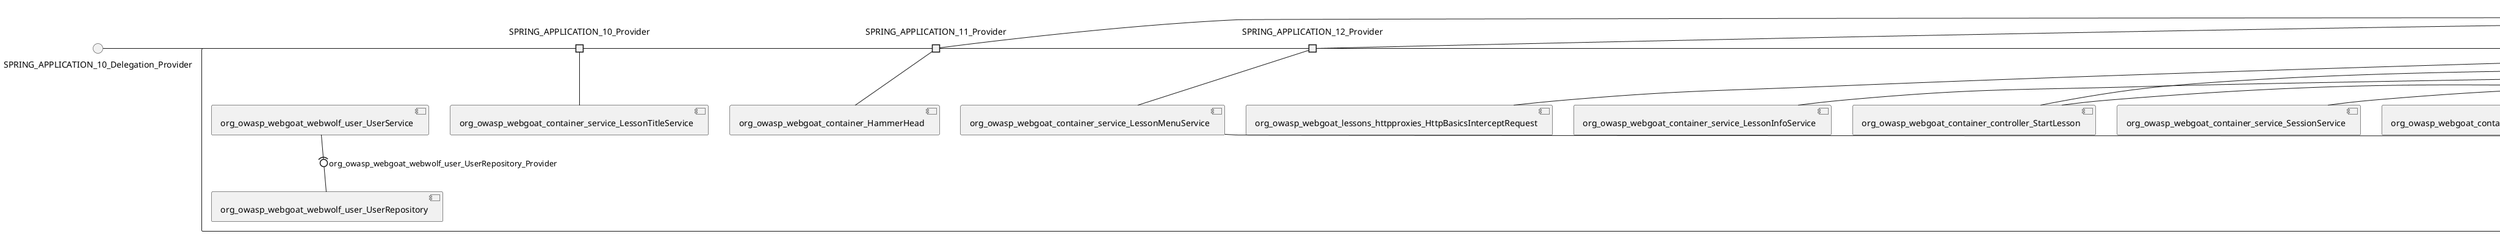 @startuml
skinparam fixCircleLabelOverlapping true
skinparam componentStyle uml2
() SPRING_APPLICATION_10_Delegation_Provider
() SPRING_APPLICATION_11_Delegation_Provider
() SPRING_APPLICATION_12_Delegation_Provider
() SPRING_APPLICATION_13_Delegation_Provider
() SPRING_APPLICATION_14_Delegation_Provider
() SPRING_APPLICATION_15_Delegation_Provider
() SPRING_APPLICATION_16_Delegation_Provider
() SPRING_APPLICATION_2_Delegation_Provider
() SPRING_APPLICATION_3_Delegation_Provider
() SPRING_APPLICATION_4_Delegation_Provider
() SPRING_APPLICATION_5_Delegation_Provider
() SPRING_APPLICATION_6_Delegation_Provider
() SPRING_APPLICATION_7_Delegation_Provider
() SPRING_APPLICATION_8_Delegation_Provider
() SPRING_APPLICATION_9_Delegation_Provider
() SPRING_APPLICATION_BypassRestrictions_FieldRestrictions_POST_Delegation_Provider
() SPRING_APPLICATION_BypassRestrictions_frontendValidation_POST_Delegation_Provider
() SPRING_APPLICATION_ChromeDevTools_dummy_POST_Delegation_Provider
() SPRING_APPLICATION_ChromeDevTools_network_POST_Delegation_Provider
() SPRING_APPLICATION_CrossSiteScriptingStored_stored_xss_POST_Delegation_Provider
() SPRING_APPLICATION_CrossSiteScriptingStored_stored_xss_follow_up_POST_Delegation_Provider
() SPRING_APPLICATION_CrossSiteScripting_attack1_POST_Delegation_Provider
() SPRING_APPLICATION_CrossSiteScripting_attack3_POST_Delegation_Provider
() SPRING_APPLICATION_CrossSiteScripting_attack4_POST_Delegation_Provider
() SPRING_APPLICATION_CrossSiteScripting_attack5a_GET_Delegation_Provider
() SPRING_APPLICATION_CrossSiteScripting_attack6a_POST_Delegation_Provider
() SPRING_APPLICATION_CrossSiteScripting_dom_follow_up_POST_Delegation_Provider
() SPRING_APPLICATION_CrossSiteScripting_phone_home_xss_POST_Delegation_Provider
() SPRING_APPLICATION_CrossSiteScripting_quiz_GET_POST_Delegation_Provider
() SPRING_APPLICATION_Delegation_Provider
() SPRING_APPLICATION_GET_10_Delegation_Provider
() SPRING_APPLICATION_GET_11_Delegation_Provider
() SPRING_APPLICATION_GET_2_Delegation_Provider
() SPRING_APPLICATION_GET_3_Delegation_Provider
() SPRING_APPLICATION_GET_4_Delegation_Provider
() SPRING_APPLICATION_GET_5_Delegation_Provider
() SPRING_APPLICATION_GET_6_Delegation_Provider
() SPRING_APPLICATION_GET_7_Delegation_Provider
() SPRING_APPLICATION_GET_8_Delegation_Provider
() SPRING_APPLICATION_GET_9_Delegation_Provider
() SPRING_APPLICATION_GET_Delegation_Provider
() SPRING_APPLICATION_HtmlTampering_task_POST_Delegation_Provider
() SPRING_APPLICATION_HttpBasics_attack1_POST_Delegation_Provider
() SPRING_APPLICATION_HttpBasics_attack2_POST_Delegation_Provider
() SPRING_APPLICATION_IDOR_diff_attributes_POST_Delegation_Provider
() SPRING_APPLICATION_IDOR_login_POST_Delegation_Provider
() SPRING_APPLICATION_IDOR_profile_alt_path_POST_Delegation_Provider
() SPRING_APPLICATION_InsecureDeserialization_task_POST_Delegation_Provider
() SPRING_APPLICATION_InsecureLogin_Delegation_Provider
() SPRING_APPLICATION_JWT_decode_POST_Delegation_Provider
() SPRING_APPLICATION_JWT_jku_Delegation_Provider
() SPRING_APPLICATION_JWT_kid_Delegation_Provider
() SPRING_APPLICATION_JWT_quiz_GET_POST_Delegation_Provider
() SPRING_APPLICATION_JWT_refresh_Delegation_Provider
() SPRING_APPLICATION_JWT_secret_POST_Delegation_Provider
() SPRING_APPLICATION_JWT_votings_Delegation_Provider
() SPRING_APPLICATION_LogSpoofing_log_bleeding_POST_Delegation_Provider
() SPRING_APPLICATION_LogSpoofing_log_spoofing_POST_Delegation_Provider
() SPRING_APPLICATION_POST_10_Delegation_Provider
() SPRING_APPLICATION_POST_11_Delegation_Provider
() SPRING_APPLICATION_POST_12_Delegation_Provider
() SPRING_APPLICATION_POST_13_Delegation_Provider
() SPRING_APPLICATION_POST_14_Delegation_Provider
() SPRING_APPLICATION_POST_15_Delegation_Provider
() SPRING_APPLICATION_POST_16_Delegation_Provider
() SPRING_APPLICATION_POST_17_Delegation_Provider
() SPRING_APPLICATION_POST_18_Delegation_Provider
() SPRING_APPLICATION_POST_2_Delegation_Provider
() SPRING_APPLICATION_POST_3_Delegation_Provider
() SPRING_APPLICATION_POST_4_Delegation_Provider
() SPRING_APPLICATION_POST_5_Delegation_Provider
() SPRING_APPLICATION_POST_6_Delegation_Provider
() SPRING_APPLICATION_POST_7_Delegation_Provider
() SPRING_APPLICATION_POST_8_Delegation_Provider
() SPRING_APPLICATION_POST_9_Delegation_Provider
() SPRING_APPLICATION_POST_Delegation_Provider
() SPRING_APPLICATION_PUT_Delegation_Provider
() SPRING_APPLICATION_PasswordReset_ForgotPassword_create_password_reset_link_POST_Delegation_Provider
() SPRING_APPLICATION_PasswordReset_SecurityQuestions_POST_Delegation_Provider
() SPRING_APPLICATION_PasswordReset_reset_Delegation_Provider
() SPRING_APPLICATION_PasswordReset_simple_mail_reset_POST_Delegation_Provider
() SPRING_APPLICATION_PathTraversal_profile_picture_GET_Delegation_Provider
() SPRING_APPLICATION_PathTraversal_profile_picture_fix_GET_Delegation_Provider
() SPRING_APPLICATION_PathTraversal_profile_upload_POST_Delegation_Provider
() SPRING_APPLICATION_PathTraversal_profile_upload_fix_POST_Delegation_Provider
() SPRING_APPLICATION_PathTraversal_profile_upload_remove_user_input_POST_Delegation_Provider
() SPRING_APPLICATION_PathTraversal_random_POST_Delegation_Provider
() SPRING_APPLICATION_PathTraversal_random_picture_GET_Delegation_Provider
() SPRING_APPLICATION_PathTraversal_zip_slip_Delegation_Provider
() SPRING_APPLICATION_SSRF_task1_POST_Delegation_Provider
() SPRING_APPLICATION_SSRF_task2_POST_Delegation_Provider
() SPRING_APPLICATION_SecurePasswords_assignment_POST_Delegation_Provider
() SPRING_APPLICATION_SqlInjectionAdvanced_attack6a_POST_Delegation_Provider
() SPRING_APPLICATION_SqlInjectionAdvanced_attack6b_POST_Delegation_Provider
() SPRING_APPLICATION_SqlInjectionAdvanced_challenge_Login_POST_Delegation_Provider
() SPRING_APPLICATION_SqlInjectionAdvanced_challenge_PUT_Delegation_Provider
() SPRING_APPLICATION_SqlInjectionAdvanced_quiz_GET_POST_Delegation_Provider
() SPRING_APPLICATION_SqlInjectionMitigations_attack10a_POST_Delegation_Provider
() SPRING_APPLICATION_SqlInjectionMitigations_attack10b_POST_Delegation_Provider
() SPRING_APPLICATION_SqlInjectionMitigations_attack12a_POST_Delegation_Provider
() SPRING_APPLICATION_SqlInjectionMitigations_servers_GET_Delegation_Provider
() SPRING_APPLICATION_SqlInjection_assignment5a_POST_Delegation_Provider
() SPRING_APPLICATION_SqlInjection_assignment5b_POST_Delegation_Provider
() SPRING_APPLICATION_SqlInjection_attack10_POST_Delegation_Provider
() SPRING_APPLICATION_SqlInjection_attack2_POST_Delegation_Provider
() SPRING_APPLICATION_SqlInjection_attack3_POST_Delegation_Provider
() SPRING_APPLICATION_SqlInjection_attack4_POST_Delegation_Provider
() SPRING_APPLICATION_SqlInjection_attack5_POST_Delegation_Provider
() SPRING_APPLICATION_SqlInjection_attack8_POST_Delegation_Provider
() SPRING_APPLICATION_SqlInjection_attack9_POST_Delegation_Provider
() SPRING_APPLICATION_SqlOnlyInputValidationOnKeywords_attack_POST_Delegation_Provider
() SPRING_APPLICATION_SqlOnlyInputValidation_attack_POST_Delegation_Provider
() SPRING_APPLICATION_VulnerableComponents_attack1_POST_Delegation_Provider
() SPRING_APPLICATION_WebWolf_GET_Delegation_Provider
() SPRING_APPLICATION_WebWolf_landing_Delegation_Provider
() SPRING_APPLICATION_WebWolf_mail_Delegation_Provider
() SPRING_APPLICATION_challenge_1_POST_Delegation_Provider
() SPRING_APPLICATION_challenge_5_POST_Delegation_Provider
() SPRING_APPLICATION_challenge_7_Delegation_Provider
() SPRING_APPLICATION_challenge_8_Delegation_Provider
() SPRING_APPLICATION_challenge_logo_Delegation_Provider
() SPRING_APPLICATION_cia_quiz_GET_POST_Delegation_Provider
() SPRING_APPLICATION_clientSideFiltering_attack1_POST_Delegation_Provider
() SPRING_APPLICATION_clientSideFiltering_challenge_store_coupons_GET_Delegation_Provider
() SPRING_APPLICATION_clientSideFiltering_getItForFree_POST_Delegation_Provider
() SPRING_APPLICATION_clientSideFiltering_salaries_GET_Delegation_Provider
() SPRING_APPLICATION_crypto_encoding_basic_auth_POST_Delegation_Provider
() SPRING_APPLICATION_crypto_encoding_xor_POST_Delegation_Provider
() SPRING_APPLICATION_crypto_hashing_POST_Delegation_Provider
() SPRING_APPLICATION_crypto_secure_defaults_POST_Delegation_Provider
() SPRING_APPLICATION_crypto_signing_verify_POST_Delegation_Provider
() SPRING_APPLICATION_csrf_feedback_message_POST_Delegation_Provider
() SPRING_APPLICATION_csrf_review_POST_Delegation_Provider
() SPRING_APPLICATION_files_GET_Delegation_Provider
() SPRING_APPLICATION_fileupload_POST_Delegation_Provider
() SPRING_APPLICATION_jwt_Delegation_Provider
() SPRING_APPLICATION_landing_Delegation_Provider
() SPRING_APPLICATION_lesson_template_Delegation_Provider
() SPRING_APPLICATION_login_oauth_mvc_GET_Delegation_Provider
() SPRING_APPLICATION_mail_DELETE_GET_POST_Delegation_Provider
() SPRING_APPLICATION_register_mvc_POST_Delegation_Provider
() SPRING_APPLICATION_registration_GET_Delegation_Provider
() SPRING_APPLICATION_requests_GET_Delegation_Provider
() SPRING_APPLICATION_scoreboard_data_GET_Delegation_Provider
() SPRING_APPLICATION_server_directory_GET_Delegation_Provider
() SPRING_APPLICATION_service_debug_labels_mvc_Delegation_Provider
() SPRING_APPLICATION_service_lessonoverview_mvc_Delegation_Provider
() SPRING_APPLICATION_xxe_comments_GET_Delegation_Provider
rectangle System {
[org_owasp_webgoat_container_HammerHead] [[webgoat-webgoat.repository#_atSd0lkcEe-weYcXiHjAFw]]
[org_owasp_webgoat_container_WebWolfRedirect] [[webgoat-webgoat.repository#_atSd0lkcEe-weYcXiHjAFw]]
[org_owasp_webgoat_container_controller_StartLesson] [[webgoat-webgoat.repository#_atSd0lkcEe-weYcXiHjAFw]]
[org_owasp_webgoat_container_controller_Welcome] [[webgoat-webgoat.repository#_atSd0lkcEe-weYcXiHjAFw]]
[org_owasp_webgoat_container_i18n_PluginMessages_Provider] [[webgoat-webgoat.repository#_atSd0lkcEe-weYcXiHjAFw]]
[org_owasp_webgoat_container_report_ReportCardController] [[webgoat-webgoat.repository#_atSd0lkcEe-weYcXiHjAFw]]
[org_owasp_webgoat_container_service_EnvironmentService] [[webgoat-webgoat.repository#_atSd0lkcEe-weYcXiHjAFw]]
[org_owasp_webgoat_container_service_HintService] [[webgoat-webgoat.repository#_atSd0lkcEe-weYcXiHjAFw]]
[org_owasp_webgoat_container_service_LabelDebugService] [[webgoat-webgoat.repository#_atSd0lkcEe-weYcXiHjAFw]]
[org_owasp_webgoat_container_service_LabelService] [[webgoat-webgoat.repository#_atSd0lkcEe-weYcXiHjAFw]]
[org_owasp_webgoat_container_service_LessonInfoService] [[webgoat-webgoat.repository#_atSd0lkcEe-weYcXiHjAFw]]
[org_owasp_webgoat_container_service_LessonMenuService] [[webgoat-webgoat.repository#_atSd0lkcEe-weYcXiHjAFw]]
[org_owasp_webgoat_container_service_LessonProgressService] [[webgoat-webgoat.repository#_atSd0lkcEe-weYcXiHjAFw]]
[org_owasp_webgoat_container_service_LessonTitleService] [[webgoat-webgoat.repository#_atSd0lkcEe-weYcXiHjAFw]]
[org_owasp_webgoat_container_service_RestartLessonService] [[webgoat-webgoat.repository#_atSd0lkcEe-weYcXiHjAFw]]
[org_owasp_webgoat_container_service_SessionService] [[webgoat-webgoat.repository#_atSd0lkcEe-weYcXiHjAFw]]
[org_owasp_webgoat_container_session_UserSessionData_Provider] [[webgoat-webgoat.repository#_atSd0lkcEe-weYcXiHjAFw]]
[org_owasp_webgoat_container_session_WebSession_Provider] [[webgoat-webgoat.repository#_atSd0lkcEe-weYcXiHjAFw]]
[org_owasp_webgoat_container_users_RegistrationController] [[webgoat-webgoat.repository#_atSd0lkcEe-weYcXiHjAFw]]
[org_owasp_webgoat_container_users_Scoreboard] [[webgoat-webgoat.repository#_atSd0lkcEe-weYcXiHjAFw]]
[org_owasp_webgoat_container_users_UserProgressRepository] [[webgoat-webgoat.repository#_atSd0lkcEe-weYcXiHjAFw]]
[org_owasp_webgoat_container_users_UserRepository] [[webgoat-webgoat.repository#_atSd0lkcEe-weYcXiHjAFw]]
[org_owasp_webgoat_container_users_UserService] [[webgoat-webgoat.repository#_atSd0lkcEe-weYcXiHjAFw]]
[org_owasp_webgoat_lessons_authbypass_VerifyAccount] [[webgoat-webgoat.repository#_atSd0lkcEe-weYcXiHjAFw]]
[org_owasp_webgoat_lessons_bypassrestrictions_BypassRestrictionsFieldRestrictions] [[webgoat-webgoat.repository#_atSd0lkcEe-weYcXiHjAFw]]
[org_owasp_webgoat_lessons_bypassrestrictions_BypassRestrictionsFrontendValidation] [[webgoat-webgoat.repository#_atSd0lkcEe-weYcXiHjAFw]]
[org_owasp_webgoat_lessons_challenges_FlagController] [[webgoat-webgoat.repository#_atSd0lkcEe-weYcXiHjAFw]]
[org_owasp_webgoat_lessons_challenges_challenge1_Assignment1] [[webgoat-webgoat.repository#_atSd0lkcEe-weYcXiHjAFw]]
[org_owasp_webgoat_lessons_challenges_challenge1_ImageServlet] [[webgoat-webgoat.repository#_atSd0lkcEe-weYcXiHjAFw]]
[org_owasp_webgoat_lessons_challenges_challenge5_Assignment5] [[webgoat-webgoat.repository#_atSd0lkcEe-weYcXiHjAFw]]
[org_owasp_webgoat_lessons_challenges_challenge7_Assignment7] [[webgoat-webgoat.repository#_atSd0lkcEe-weYcXiHjAFw]]
[org_owasp_webgoat_lessons_challenges_challenge8_Assignment8] [[webgoat-webgoat.repository#_atSd0lkcEe-weYcXiHjAFw]]
[org_owasp_webgoat_lessons_chromedevtools_NetworkDummy] [[webgoat-webgoat.repository#_atSd0lkcEe-weYcXiHjAFw]]
[org_owasp_webgoat_lessons_chromedevtools_NetworkLesson] [[webgoat-webgoat.repository#_atSd0lkcEe-weYcXiHjAFw]]
[org_owasp_webgoat_lessons_cia_CIAQuiz] [[webgoat-webgoat.repository#_atSd0lkcEe-weYcXiHjAFw]]
[org_owasp_webgoat_lessons_clientsidefiltering_ClientSideFilteringAssignment] [[webgoat-webgoat.repository#_atSd0lkcEe-weYcXiHjAFw]]
[org_owasp_webgoat_lessons_clientsidefiltering_ClientSideFilteringFreeAssignment] [[webgoat-webgoat.repository#_atSd0lkcEe-weYcXiHjAFw]]
[org_owasp_webgoat_lessons_clientsidefiltering_Salaries] [[webgoat-webgoat.repository#_atSd0lkcEe-weYcXiHjAFw]]
[org_owasp_webgoat_lessons_clientsidefiltering_ShopEndpoint] [[webgoat-webgoat.repository#_atSd0lkcEe-weYcXiHjAFw]]
[org_owasp_webgoat_lessons_cryptography_EncodingAssignment] [[webgoat-webgoat.repository#_atSd0lkcEe-weYcXiHjAFw]]
[org_owasp_webgoat_lessons_cryptography_HashingAssignment] [[webgoat-webgoat.repository#_atSd0lkcEe-weYcXiHjAFw]]
[org_owasp_webgoat_lessons_cryptography_SecureDefaultsAssignment] [[webgoat-webgoat.repository#_atSd0lkcEe-weYcXiHjAFw]]
[org_owasp_webgoat_lessons_cryptography_SigningAssignment] [[webgoat-webgoat.repository#_atSd0lkcEe-weYcXiHjAFw]]
[org_owasp_webgoat_lessons_cryptography_XOREncodingAssignment] [[webgoat-webgoat.repository#_atSd0lkcEe-weYcXiHjAFw]]
[org_owasp_webgoat_lessons_csrf_CSRFConfirmFlag1] [[webgoat-webgoat.repository#_atSd0lkcEe-weYcXiHjAFw]]
[org_owasp_webgoat_lessons_csrf_CSRFFeedback] [[webgoat-webgoat.repository#_atSd0lkcEe-weYcXiHjAFw]]
[org_owasp_webgoat_lessons_csrf_CSRFGetFlag] [[webgoat-webgoat.repository#_atSd0lkcEe-weYcXiHjAFw]]
[org_owasp_webgoat_lessons_csrf_CSRFLogin] [[webgoat-webgoat.repository#_atSd0lkcEe-weYcXiHjAFw]]
[org_owasp_webgoat_lessons_csrf_ForgedReviews] [[webgoat-webgoat.repository#_atSd0lkcEe-weYcXiHjAFw]]
[org_owasp_webgoat_lessons_csrf_ObjectMapper_Provider] [[webgoat-webgoat.repository#_atSd0lkcEe-weYcXiHjAFw]]
[org_owasp_webgoat_lessons_deserialization_InsecureDeserializationTask] [[webgoat-webgoat.repository#_atSd0lkcEe-weYcXiHjAFw]]
[org_owasp_webgoat_lessons_hijacksession_HijackSessionAssignment] [[webgoat-webgoat.repository#_atSd0lkcEe-weYcXiHjAFw]]
[org_owasp_webgoat_lessons_hijacksession_cas_HijackSessionAuthenticationProvider] [[webgoat-webgoat.repository#_atSd0lkcEe-weYcXiHjAFw]]
[org_owasp_webgoat_lessons_htmltampering_HtmlTamperingTask] [[webgoat-webgoat.repository#_atSd0lkcEe-weYcXiHjAFw]]
[org_owasp_webgoat_lessons_httpbasics_HttpBasicsLesson] [[webgoat-webgoat.repository#_atSd0lkcEe-weYcXiHjAFw]]
[org_owasp_webgoat_lessons_httpbasics_HttpBasicsQuiz] [[webgoat-webgoat.repository#_atSd0lkcEe-weYcXiHjAFw]]
[org_owasp_webgoat_lessons_httpproxies_HttpBasicsInterceptRequest] [[webgoat-webgoat.repository#_atSd0lkcEe-weYcXiHjAFw]]
[org_owasp_webgoat_lessons_idor_IDORDiffAttributes] [[webgoat-webgoat.repository#_atSd0lkcEe-weYcXiHjAFw]]
[org_owasp_webgoat_lessons_idor_IDOREditOtherProfile] [[webgoat-webgoat.repository#_atSd0lkcEe-weYcXiHjAFw]]
[org_owasp_webgoat_lessons_idor_IDORLogin] [[webgoat-webgoat.repository#_atSd0lkcEe-weYcXiHjAFw]]
[org_owasp_webgoat_lessons_idor_IDORViewOtherProfile] [[webgoat-webgoat.repository#_atSd0lkcEe-weYcXiHjAFw]]
[org_owasp_webgoat_lessons_idor_IDORViewOwnProfile] [[webgoat-webgoat.repository#_atSd0lkcEe-weYcXiHjAFw]]
[org_owasp_webgoat_lessons_idor_IDORViewOwnProfileAltUrl] [[webgoat-webgoat.repository#_atSd0lkcEe-weYcXiHjAFw]]
[org_owasp_webgoat_lessons_insecurelogin_InsecureLoginTask] [[webgoat-webgoat.repository#_atSd0lkcEe-weYcXiHjAFw]]
[org_owasp_webgoat_lessons_jwt_JWTDecodeEndpoint] [[webgoat-webgoat.repository#_atSd0lkcEe-weYcXiHjAFw]]
[org_owasp_webgoat_lessons_jwt_JWTQuiz] [[webgoat-webgoat.repository#_atSd0lkcEe-weYcXiHjAFw]]
[org_owasp_webgoat_lessons_jwt_JWTRefreshEndpoint] [[webgoat-webgoat.repository#_atSd0lkcEe-weYcXiHjAFw]]
[org_owasp_webgoat_lessons_jwt_JWTSecretKeyEndpoint] [[webgoat-webgoat.repository#_atSd0lkcEe-weYcXiHjAFw]]
[org_owasp_webgoat_lessons_jwt_JWTVotesEndpoint] [[webgoat-webgoat.repository#_atSd0lkcEe-weYcXiHjAFw]]
[org_owasp_webgoat_lessons_jwt_claimmisuse_JWTHeaderJKUEndpoint] [[webgoat-webgoat.repository#_atSd0lkcEe-weYcXiHjAFw]]
[org_owasp_webgoat_lessons_jwt_claimmisuse_JWTHeaderKIDEndpoint] [[webgoat-webgoat.repository#_atSd0lkcEe-weYcXiHjAFw]]
[org_owasp_webgoat_lessons_lessontemplate_SampleAttack] [[webgoat-webgoat.repository#_atSd0lkcEe-weYcXiHjAFw]]
[org_owasp_webgoat_lessons_logging_LogBleedingTask] [[webgoat-webgoat.repository#_atSd0lkcEe-weYcXiHjAFw]]
[org_owasp_webgoat_lessons_logging_LogSpoofingTask] [[webgoat-webgoat.repository#_atSd0lkcEe-weYcXiHjAFw]]
[org_owasp_webgoat_lessons_missingac_MissingFunctionACHiddenMenus] [[webgoat-webgoat.repository#_atSd0lkcEe-weYcXiHjAFw]]
[org_owasp_webgoat_lessons_missingac_MissingFunctionACUsers] [[webgoat-webgoat.repository#_atSd0lkcEe-weYcXiHjAFw]]
[org_owasp_webgoat_lessons_missingac_MissingFunctionACYourHash] [[webgoat-webgoat.repository#_atSd0lkcEe-weYcXiHjAFw]]
[org_owasp_webgoat_lessons_missingac_MissingFunctionACYourHashAdmin] [[webgoat-webgoat.repository#_atSd0lkcEe-weYcXiHjAFw]]
[org_owasp_webgoat_lessons_passwordreset_QuestionsAssignment] [[webgoat-webgoat.repository#_atSd0lkcEe-weYcXiHjAFw]]
[org_owasp_webgoat_lessons_passwordreset_ResetLinkAssignment] [[webgoat-webgoat.repository#_atSd0lkcEe-weYcXiHjAFw]]
[org_owasp_webgoat_lessons_passwordreset_ResetLinkAssignmentForgotPassword] [[webgoat-webgoat.repository#_atSd0lkcEe-weYcXiHjAFw]]
[org_owasp_webgoat_lessons_passwordreset_SecurityQuestionAssignment] [[webgoat-webgoat.repository#_atSd0lkcEe-weYcXiHjAFw]]
[org_owasp_webgoat_lessons_passwordreset_SimpleMailAssignment] [[webgoat-webgoat.repository#_atSd0lkcEe-weYcXiHjAFw]]
[org_owasp_webgoat_lessons_passwordreset_TriedQuestions] [[webgoat-webgoat.repository#_atSd0lkcEe-weYcXiHjAFw]]
[org_owasp_webgoat_lessons_pathtraversal_ProfileUpload] [[webgoat-webgoat.repository#_atSd0lkcEe-weYcXiHjAFw]]
[org_owasp_webgoat_lessons_pathtraversal_ProfileUploadFix] [[webgoat-webgoat.repository#_atSd0lkcEe-weYcXiHjAFw]]
[org_owasp_webgoat_lessons_pathtraversal_ProfileUploadRemoveUserInput] [[webgoat-webgoat.repository#_atSd0lkcEe-weYcXiHjAFw]]
[org_owasp_webgoat_lessons_pathtraversal_ProfileUploadRetrieval] [[webgoat-webgoat.repository#_atSd0lkcEe-weYcXiHjAFw]]
[org_owasp_webgoat_lessons_pathtraversal_ProfileZipSlip] [[webgoat-webgoat.repository#_atSd0lkcEe-weYcXiHjAFw]]
[org_owasp_webgoat_lessons_securepasswords_SecurePasswordsAssignment] [[webgoat-webgoat.repository#_atSd0lkcEe-weYcXiHjAFw]]
[org_owasp_webgoat_lessons_spoofcookie_SpoofCookieAssignment] [[webgoat-webgoat.repository#_atSd0lkcEe-weYcXiHjAFw]]
[org_owasp_webgoat_lessons_sqlinjection_advanced_SqlInjectionChallenge] [[webgoat-webgoat.repository#_atSd0lkcEe-weYcXiHjAFw]]
[org_owasp_webgoat_lessons_sqlinjection_advanced_SqlInjectionChallengeLogin] [[webgoat-webgoat.repository#_atSd0lkcEe-weYcXiHjAFw]]
[org_owasp_webgoat_lessons_sqlinjection_advanced_SqlInjectionLesson6a] [[webgoat-webgoat.repository#_atSd0lkcEe-weYcXiHjAFw]]
[org_owasp_webgoat_lessons_sqlinjection_advanced_SqlInjectionLesson6b] [[webgoat-webgoat.repository#_atSd0lkcEe-weYcXiHjAFw]]
[org_owasp_webgoat_lessons_sqlinjection_advanced_SqlInjectionQuiz] [[webgoat-webgoat.repository#_atSd0lkcEe-weYcXiHjAFw]]
[org_owasp_webgoat_lessons_sqlinjection_introduction_SqlInjectionLesson10] [[webgoat-webgoat.repository#_atSd0lkcEe-weYcXiHjAFw]]
[org_owasp_webgoat_lessons_sqlinjection_introduction_SqlInjectionLesson2] [[webgoat-webgoat.repository#_atSd0lkcEe-weYcXiHjAFw]]
[org_owasp_webgoat_lessons_sqlinjection_introduction_SqlInjectionLesson3] [[webgoat-webgoat.repository#_atSd0lkcEe-weYcXiHjAFw]]
[org_owasp_webgoat_lessons_sqlinjection_introduction_SqlInjectionLesson4] [[webgoat-webgoat.repository#_atSd0lkcEe-weYcXiHjAFw]]
[org_owasp_webgoat_lessons_sqlinjection_introduction_SqlInjectionLesson5] [[webgoat-webgoat.repository#_atSd0lkcEe-weYcXiHjAFw]]
[org_owasp_webgoat_lessons_sqlinjection_introduction_SqlInjectionLesson5a] [[webgoat-webgoat.repository#_atSd0lkcEe-weYcXiHjAFw]]
[org_owasp_webgoat_lessons_sqlinjection_introduction_SqlInjectionLesson5b] [[webgoat-webgoat.repository#_atSd0lkcEe-weYcXiHjAFw]]
[org_owasp_webgoat_lessons_sqlinjection_introduction_SqlInjectionLesson8] [[webgoat-webgoat.repository#_atSd0lkcEe-weYcXiHjAFw]]
[org_owasp_webgoat_lessons_sqlinjection_introduction_SqlInjectionLesson9] [[webgoat-webgoat.repository#_atSd0lkcEe-weYcXiHjAFw]]
[org_owasp_webgoat_lessons_sqlinjection_mitigation_Servers] [[webgoat-webgoat.repository#_atSd0lkcEe-weYcXiHjAFw]]
[org_owasp_webgoat_lessons_sqlinjection_mitigation_SqlInjectionLesson10a] [[webgoat-webgoat.repository#_atSd0lkcEe-weYcXiHjAFw]]
[org_owasp_webgoat_lessons_sqlinjection_mitigation_SqlInjectionLesson10b] [[webgoat-webgoat.repository#_atSd0lkcEe-weYcXiHjAFw]]
[org_owasp_webgoat_lessons_sqlinjection_mitigation_SqlInjectionLesson13] [[webgoat-webgoat.repository#_atSd0lkcEe-weYcXiHjAFw]]
[org_owasp_webgoat_lessons_sqlinjection_mitigation_SqlOnlyInputValidation] [[webgoat-webgoat.repository#_atSd0lkcEe-weYcXiHjAFw]]
[org_owasp_webgoat_lessons_sqlinjection_mitigation_SqlOnlyInputValidationOnKeywords] [[webgoat-webgoat.repository#_atSd0lkcEe-weYcXiHjAFw]]
[org_owasp_webgoat_lessons_ssrf_SSRFTask1] [[webgoat-webgoat.repository#_atSd0lkcEe-weYcXiHjAFw]]
[org_owasp_webgoat_lessons_ssrf_SSRFTask2] [[webgoat-webgoat.repository#_atSd0lkcEe-weYcXiHjAFw]]
[org_owasp_webgoat_lessons_vulnerablecomponents_VulnerableComponentsLesson] [[webgoat-webgoat.repository#_atSd0lkcEe-weYcXiHjAFw]]
[org_owasp_webgoat_lessons_webwolfintroduction_LandingAssignment] [[webgoat-webgoat.repository#_atSd0lkcEe-weYcXiHjAFw]]
[org_owasp_webgoat_lessons_webwolfintroduction_MailAssignment] [[webgoat-webgoat.repository#_atSd0lkcEe-weYcXiHjAFw]]
[org_owasp_webgoat_lessons_xss_CrossSiteScriptingLesson1] [[webgoat-webgoat.repository#_atSd0lkcEe-weYcXiHjAFw]]
[org_owasp_webgoat_lessons_xss_CrossSiteScriptingLesson3] [[webgoat-webgoat.repository#_atSd0lkcEe-weYcXiHjAFw]]
[org_owasp_webgoat_lessons_xss_CrossSiteScriptingLesson4] [[webgoat-webgoat.repository#_atSd0lkcEe-weYcXiHjAFw]]
[org_owasp_webgoat_lessons_xss_CrossSiteScriptingLesson5a] [[webgoat-webgoat.repository#_atSd0lkcEe-weYcXiHjAFw]]
[org_owasp_webgoat_lessons_xss_CrossSiteScriptingLesson6a] [[webgoat-webgoat.repository#_atSd0lkcEe-weYcXiHjAFw]]
[org_owasp_webgoat_lessons_xss_CrossSiteScriptingQuiz] [[webgoat-webgoat.repository#_atSd0lkcEe-weYcXiHjAFw]]
[org_owasp_webgoat_lessons_xss_DOMCrossSiteScripting] [[webgoat-webgoat.repository#_atSd0lkcEe-weYcXiHjAFw]]
[org_owasp_webgoat_lessons_xss_DOMCrossSiteScriptingVerifier] [[webgoat-webgoat.repository#_atSd0lkcEe-weYcXiHjAFw]]
[org_owasp_webgoat_lessons_xss_stored_StoredCrossSiteScriptingVerifier] [[webgoat-webgoat.repository#_atSd0lkcEe-weYcXiHjAFw]]
[org_owasp_webgoat_lessons_xss_stored_StoredXssComments] [[webgoat-webgoat.repository#_atSd0lkcEe-weYcXiHjAFw]]
[org_owasp_webgoat_lessons_xxe_BlindSendFileAssignment] [[webgoat-webgoat.repository#_atSd0lkcEe-weYcXiHjAFw]]
[org_owasp_webgoat_lessons_xxe_CommentsCache] [[webgoat-webgoat.repository#_atSd0lkcEe-weYcXiHjAFw]]
[org_owasp_webgoat_lessons_xxe_CommentsEndpoint] [[webgoat-webgoat.repository#_atSd0lkcEe-weYcXiHjAFw]]
[org_owasp_webgoat_lessons_xxe_ContentTypeAssignment] [[webgoat-webgoat.repository#_atSd0lkcEe-weYcXiHjAFw]]
[org_owasp_webgoat_lessons_xxe_SimpleXXE] [[webgoat-webgoat.repository#_atSd0lkcEe-weYcXiHjAFw]]
[org_owasp_webgoat_webwolf_FileServer] [[webgoat-webgoat.repository#_atSd0lkcEe-weYcXiHjAFw]]
[org_owasp_webgoat_webwolf_jwt_JWTController] [[webgoat-webgoat.repository#_atSd0lkcEe-weYcXiHjAFw]]
[org_owasp_webgoat_webwolf_mailbox_MailboxController] [[webgoat-webgoat.repository#_atSd0lkcEe-weYcXiHjAFw]]
[org_owasp_webgoat_webwolf_mailbox_MailboxRepository] [[webgoat-webgoat.repository#_atSd0lkcEe-weYcXiHjAFw]]
[org_owasp_webgoat_webwolf_requests_LandingPage] [[webgoat-webgoat.repository#_atSd0lkcEe-weYcXiHjAFw]]
[org_owasp_webgoat_webwolf_requests_Requests] [[webgoat-webgoat.repository#_atSd0lkcEe-weYcXiHjAFw]]
[org_owasp_webgoat_webwolf_user_UserRepository] [[webgoat-webgoat.repository#_atSd0lkcEe-weYcXiHjAFw]]
[org_owasp_webgoat_webwolf_user_UserService] [[webgoat-webgoat.repository#_atSd0lkcEe-weYcXiHjAFw]]
port SPRING_APPLICATION_10_Provider
SPRING_APPLICATION_10_Delegation_Provider - SPRING_APPLICATION_10_Provider
SPRING_APPLICATION_10_Provider - [org_owasp_webgoat_container_service_LessonTitleService]
port SPRING_APPLICATION_11_Provider
SPRING_APPLICATION_11_Delegation_Provider - SPRING_APPLICATION_11_Provider
SPRING_APPLICATION_11_Provider - [org_owasp_webgoat_container_HammerHead]
port SPRING_APPLICATION_12_Provider
SPRING_APPLICATION_12_Delegation_Provider - SPRING_APPLICATION_12_Provider
SPRING_APPLICATION_12_Provider - [org_owasp_webgoat_container_service_LessonMenuService]
port SPRING_APPLICATION_13_Provider
SPRING_APPLICATION_13_Delegation_Provider - SPRING_APPLICATION_13_Provider
SPRING_APPLICATION_13_Provider - [org_owasp_webgoat_lessons_httpproxies_HttpBasicsInterceptRequest]
port SPRING_APPLICATION_14_Provider
SPRING_APPLICATION_14_Delegation_Provider - SPRING_APPLICATION_14_Provider
SPRING_APPLICATION_14_Provider - [org_owasp_webgoat_lessons_jwt_JWTSecretKeyEndpoint]
port SPRING_APPLICATION_15_Provider
SPRING_APPLICATION_15_Delegation_Provider - SPRING_APPLICATION_15_Provider
SPRING_APPLICATION_15_Provider - [org_owasp_webgoat_container_service_LabelDebugService]
port SPRING_APPLICATION_16_Provider
SPRING_APPLICATION_16_Delegation_Provider - SPRING_APPLICATION_16_Provider
SPRING_APPLICATION_16_Provider - [org_owasp_webgoat_container_controller_StartLesson]
port SPRING_APPLICATION_2_Provider
SPRING_APPLICATION_2_Delegation_Provider - SPRING_APPLICATION_2_Provider
SPRING_APPLICATION_2_Provider - [org_owasp_webgoat_container_service_LessonInfoService]
port SPRING_APPLICATION_3_Provider
SPRING_APPLICATION_3_Delegation_Provider - SPRING_APPLICATION_3_Provider
SPRING_APPLICATION_3_Provider - [org_owasp_webgoat_container_controller_StartLesson]
port SPRING_APPLICATION_4_Provider
SPRING_APPLICATION_4_Delegation_Provider - SPRING_APPLICATION_4_Provider
SPRING_APPLICATION_4_Provider - [org_owasp_webgoat_webwolf_FileServer]
port SPRING_APPLICATION_5_Provider
SPRING_APPLICATION_5_Delegation_Provider - SPRING_APPLICATION_5_Provider
SPRING_APPLICATION_5_Provider - [org_owasp_webgoat_lessons_cryptography_SigningAssignment]
port SPRING_APPLICATION_6_Provider
SPRING_APPLICATION_6_Delegation_Provider - SPRING_APPLICATION_6_Provider
SPRING_APPLICATION_6_Provider - [org_owasp_webgoat_container_service_SessionService]
port SPRING_APPLICATION_7_Provider
SPRING_APPLICATION_7_Delegation_Provider - SPRING_APPLICATION_7_Provider
SPRING_APPLICATION_7_Provider - [org_owasp_webgoat_lessons_cryptography_HashingAssignment]
port SPRING_APPLICATION_8_Provider
SPRING_APPLICATION_8_Delegation_Provider - SPRING_APPLICATION_8_Provider
SPRING_APPLICATION_8_Provider - [org_owasp_webgoat_lessons_xxe_SimpleXXE]
port SPRING_APPLICATION_9_Provider
SPRING_APPLICATION_9_Delegation_Provider - SPRING_APPLICATION_9_Provider
SPRING_APPLICATION_9_Provider - [org_owasp_webgoat_container_service_RestartLessonService]
port SPRING_APPLICATION_BypassRestrictions_FieldRestrictions_POST_Provider
SPRING_APPLICATION_BypassRestrictions_FieldRestrictions_POST_Delegation_Provider - SPRING_APPLICATION_BypassRestrictions_FieldRestrictions_POST_Provider
SPRING_APPLICATION_BypassRestrictions_FieldRestrictions_POST_Provider - [org_owasp_webgoat_lessons_bypassrestrictions_BypassRestrictionsFieldRestrictions]
port SPRING_APPLICATION_BypassRestrictions_frontendValidation_POST_Provider
SPRING_APPLICATION_BypassRestrictions_frontendValidation_POST_Delegation_Provider - SPRING_APPLICATION_BypassRestrictions_frontendValidation_POST_Provider
SPRING_APPLICATION_BypassRestrictions_frontendValidation_POST_Provider - [org_owasp_webgoat_lessons_bypassrestrictions_BypassRestrictionsFrontendValidation]
port SPRING_APPLICATION_ChromeDevTools_dummy_POST_Provider
SPRING_APPLICATION_ChromeDevTools_dummy_POST_Delegation_Provider - SPRING_APPLICATION_ChromeDevTools_dummy_POST_Provider
SPRING_APPLICATION_ChromeDevTools_dummy_POST_Provider - [org_owasp_webgoat_lessons_chromedevtools_NetworkDummy]
port SPRING_APPLICATION_ChromeDevTools_network_POST_Provider
SPRING_APPLICATION_ChromeDevTools_network_POST_Delegation_Provider - SPRING_APPLICATION_ChromeDevTools_network_POST_Provider
SPRING_APPLICATION_ChromeDevTools_network_POST_Provider - [org_owasp_webgoat_lessons_chromedevtools_NetworkLesson]
port SPRING_APPLICATION_CrossSiteScriptingStored_stored_xss_POST_Provider
SPRING_APPLICATION_CrossSiteScriptingStored_stored_xss_POST_Delegation_Provider - SPRING_APPLICATION_CrossSiteScriptingStored_stored_xss_POST_Provider
SPRING_APPLICATION_CrossSiteScriptingStored_stored_xss_POST_Provider - [org_owasp_webgoat_lessons_xss_stored_StoredXssComments]
port SPRING_APPLICATION_CrossSiteScriptingStored_stored_xss_follow_up_POST_Provider
SPRING_APPLICATION_CrossSiteScriptingStored_stored_xss_follow_up_POST_Delegation_Provider - SPRING_APPLICATION_CrossSiteScriptingStored_stored_xss_follow_up_POST_Provider
SPRING_APPLICATION_CrossSiteScriptingStored_stored_xss_follow_up_POST_Provider - [org_owasp_webgoat_lessons_xss_stored_StoredCrossSiteScriptingVerifier]
port SPRING_APPLICATION_CrossSiteScripting_attack1_POST_Provider
SPRING_APPLICATION_CrossSiteScripting_attack1_POST_Delegation_Provider - SPRING_APPLICATION_CrossSiteScripting_attack1_POST_Provider
SPRING_APPLICATION_CrossSiteScripting_attack1_POST_Provider - [org_owasp_webgoat_lessons_xss_CrossSiteScriptingLesson1]
port SPRING_APPLICATION_CrossSiteScripting_attack3_POST_Provider
SPRING_APPLICATION_CrossSiteScripting_attack3_POST_Delegation_Provider - SPRING_APPLICATION_CrossSiteScripting_attack3_POST_Provider
SPRING_APPLICATION_CrossSiteScripting_attack3_POST_Provider - [org_owasp_webgoat_lessons_xss_CrossSiteScriptingLesson3]
port SPRING_APPLICATION_CrossSiteScripting_attack4_POST_Provider
SPRING_APPLICATION_CrossSiteScripting_attack4_POST_Delegation_Provider - SPRING_APPLICATION_CrossSiteScripting_attack4_POST_Provider
SPRING_APPLICATION_CrossSiteScripting_attack4_POST_Provider - [org_owasp_webgoat_lessons_xss_CrossSiteScriptingLesson4]
port SPRING_APPLICATION_CrossSiteScripting_attack5a_GET_Provider
SPRING_APPLICATION_CrossSiteScripting_attack5a_GET_Delegation_Provider - SPRING_APPLICATION_CrossSiteScripting_attack5a_GET_Provider
SPRING_APPLICATION_CrossSiteScripting_attack5a_GET_Provider - [org_owasp_webgoat_lessons_xss_CrossSiteScriptingLesson5a]
port SPRING_APPLICATION_CrossSiteScripting_attack6a_POST_Provider
SPRING_APPLICATION_CrossSiteScripting_attack6a_POST_Delegation_Provider - SPRING_APPLICATION_CrossSiteScripting_attack6a_POST_Provider
SPRING_APPLICATION_CrossSiteScripting_attack6a_POST_Provider - [org_owasp_webgoat_lessons_xss_CrossSiteScriptingLesson6a]
port SPRING_APPLICATION_CrossSiteScripting_dom_follow_up_POST_Provider
SPRING_APPLICATION_CrossSiteScripting_dom_follow_up_POST_Delegation_Provider - SPRING_APPLICATION_CrossSiteScripting_dom_follow_up_POST_Provider
SPRING_APPLICATION_CrossSiteScripting_dom_follow_up_POST_Provider - [org_owasp_webgoat_lessons_xss_DOMCrossSiteScriptingVerifier]
port SPRING_APPLICATION_CrossSiteScripting_phone_home_xss_POST_Provider
SPRING_APPLICATION_CrossSiteScripting_phone_home_xss_POST_Delegation_Provider - SPRING_APPLICATION_CrossSiteScripting_phone_home_xss_POST_Provider
SPRING_APPLICATION_CrossSiteScripting_phone_home_xss_POST_Provider - [org_owasp_webgoat_lessons_xss_DOMCrossSiteScripting]
port SPRING_APPLICATION_CrossSiteScripting_quiz_GET_POST_Provider
SPRING_APPLICATION_CrossSiteScripting_quiz_GET_POST_Delegation_Provider - SPRING_APPLICATION_CrossSiteScripting_quiz_GET_POST_Provider
SPRING_APPLICATION_CrossSiteScripting_quiz_GET_POST_Provider - [org_owasp_webgoat_lessons_xss_CrossSiteScriptingQuiz]
port SPRING_APPLICATION_Provider
SPRING_APPLICATION_Delegation_Provider - SPRING_APPLICATION_Provider
SPRING_APPLICATION_Provider - [org_owasp_webgoat_lessons_cryptography_HashingAssignment]
port SPRING_APPLICATION_GET_10_Provider
SPRING_APPLICATION_GET_10_Delegation_Provider - SPRING_APPLICATION_GET_10_Provider
SPRING_APPLICATION_GET_10_Provider - [org_owasp_webgoat_lessons_spoofcookie_SpoofCookieAssignment]
port SPRING_APPLICATION_GET_11_Provider
SPRING_APPLICATION_GET_11_Delegation_Provider - SPRING_APPLICATION_GET_11_Provider
SPRING_APPLICATION_GET_11_Provider - [org_owasp_webgoat_container_report_ReportCardController]
port SPRING_APPLICATION_GET_2_Provider
SPRING_APPLICATION_GET_2_Delegation_Provider - SPRING_APPLICATION_GET_2_Provider
SPRING_APPLICATION_GET_2_Provider - [org_owasp_webgoat_lessons_missingac_MissingFunctionACUsers]
port SPRING_APPLICATION_GET_3_Provider
SPRING_APPLICATION_GET_3_Delegation_Provider - SPRING_APPLICATION_GET_3_Provider
SPRING_APPLICATION_GET_3_Provider - [org_owasp_webgoat_container_controller_Welcome]
port SPRING_APPLICATION_GET_4_Provider
SPRING_APPLICATION_GET_4_Delegation_Provider - SPRING_APPLICATION_GET_4_Provider
SPRING_APPLICATION_GET_4_Provider - [org_owasp_webgoat_container_service_LabelService]
port SPRING_APPLICATION_GET_5_Provider
SPRING_APPLICATION_GET_5_Delegation_Provider - SPRING_APPLICATION_GET_5_Provider
SPRING_APPLICATION_GET_5_Provider - [org_owasp_webgoat_lessons_csrf_ForgedReviews]
port SPRING_APPLICATION_GET_6_Provider
SPRING_APPLICATION_GET_6_Delegation_Provider - SPRING_APPLICATION_GET_6_Provider
SPRING_APPLICATION_GET_6_Provider - [org_owasp_webgoat_lessons_idor_IDORViewOtherProfile]
port SPRING_APPLICATION_GET_7_Provider
SPRING_APPLICATION_GET_7_Delegation_Provider - SPRING_APPLICATION_GET_7_Provider
SPRING_APPLICATION_GET_7_Provider - [org_owasp_webgoat_lessons_idor_IDORViewOwnProfile]
port SPRING_APPLICATION_GET_8_Provider
SPRING_APPLICATION_GET_8_Delegation_Provider - SPRING_APPLICATION_GET_8_Provider
SPRING_APPLICATION_GET_8_Provider - [org_owasp_webgoat_container_service_HintService]
port SPRING_APPLICATION_GET_9_Provider
SPRING_APPLICATION_GET_9_Delegation_Provider - SPRING_APPLICATION_GET_9_Provider
SPRING_APPLICATION_GET_9_Provider - [org_owasp_webgoat_lessons_cryptography_EncodingAssignment]
port SPRING_APPLICATION_GET_Provider
SPRING_APPLICATION_GET_Delegation_Provider - SPRING_APPLICATION_GET_Provider
SPRING_APPLICATION_GET_Provider - [org_owasp_webgoat_lessons_xss_stored_StoredXssComments]
port SPRING_APPLICATION_HtmlTampering_task_POST_Provider
SPRING_APPLICATION_HtmlTampering_task_POST_Delegation_Provider - SPRING_APPLICATION_HtmlTampering_task_POST_Provider
SPRING_APPLICATION_HtmlTampering_task_POST_Provider - [org_owasp_webgoat_lessons_htmltampering_HtmlTamperingTask]
port SPRING_APPLICATION_HttpBasics_attack1_POST_Provider
SPRING_APPLICATION_HttpBasics_attack1_POST_Delegation_Provider - SPRING_APPLICATION_HttpBasics_attack1_POST_Provider
SPRING_APPLICATION_HttpBasics_attack1_POST_Provider - [org_owasp_webgoat_lessons_httpbasics_HttpBasicsLesson]
port SPRING_APPLICATION_HttpBasics_attack2_POST_Provider
SPRING_APPLICATION_HttpBasics_attack2_POST_Delegation_Provider - SPRING_APPLICATION_HttpBasics_attack2_POST_Provider
SPRING_APPLICATION_HttpBasics_attack2_POST_Provider - [org_owasp_webgoat_lessons_httpbasics_HttpBasicsQuiz]
port SPRING_APPLICATION_IDOR_diff_attributes_POST_Provider
SPRING_APPLICATION_IDOR_diff_attributes_POST_Delegation_Provider - SPRING_APPLICATION_IDOR_diff_attributes_POST_Provider
SPRING_APPLICATION_IDOR_diff_attributes_POST_Provider - [org_owasp_webgoat_lessons_idor_IDORDiffAttributes]
port SPRING_APPLICATION_IDOR_login_POST_Provider
SPRING_APPLICATION_IDOR_login_POST_Delegation_Provider - SPRING_APPLICATION_IDOR_login_POST_Provider
SPRING_APPLICATION_IDOR_login_POST_Provider - [org_owasp_webgoat_lessons_idor_IDORLogin]
port SPRING_APPLICATION_IDOR_profile_alt_path_POST_Provider
SPRING_APPLICATION_IDOR_profile_alt_path_POST_Delegation_Provider - SPRING_APPLICATION_IDOR_profile_alt_path_POST_Provider
SPRING_APPLICATION_IDOR_profile_alt_path_POST_Provider - [org_owasp_webgoat_lessons_idor_IDORViewOwnProfileAltUrl]
port SPRING_APPLICATION_InsecureDeserialization_task_POST_Provider
SPRING_APPLICATION_InsecureDeserialization_task_POST_Delegation_Provider - SPRING_APPLICATION_InsecureDeserialization_task_POST_Provider
SPRING_APPLICATION_InsecureDeserialization_task_POST_Provider - [org_owasp_webgoat_lessons_deserialization_InsecureDeserializationTask]
port SPRING_APPLICATION_InsecureLogin_Provider
SPRING_APPLICATION_InsecureLogin_Delegation_Provider - SPRING_APPLICATION_InsecureLogin_Provider
SPRING_APPLICATION_InsecureLogin_Provider - [org_owasp_webgoat_lessons_insecurelogin_InsecureLoginTask]
port SPRING_APPLICATION_JWT_decode_POST_Provider
SPRING_APPLICATION_JWT_decode_POST_Delegation_Provider - SPRING_APPLICATION_JWT_decode_POST_Provider
SPRING_APPLICATION_JWT_decode_POST_Provider - [org_owasp_webgoat_lessons_jwt_JWTDecodeEndpoint]
port SPRING_APPLICATION_JWT_jku_Provider
SPRING_APPLICATION_JWT_jku_Delegation_Provider - SPRING_APPLICATION_JWT_jku_Provider
SPRING_APPLICATION_JWT_jku_Provider - [org_owasp_webgoat_lessons_jwt_claimmisuse_JWTHeaderJKUEndpoint]
port SPRING_APPLICATION_JWT_kid_Provider
SPRING_APPLICATION_JWT_kid_Delegation_Provider - SPRING_APPLICATION_JWT_kid_Provider
SPRING_APPLICATION_JWT_kid_Provider - [org_owasp_webgoat_lessons_jwt_claimmisuse_JWTHeaderKIDEndpoint]
port SPRING_APPLICATION_JWT_quiz_GET_POST_Provider
SPRING_APPLICATION_JWT_quiz_GET_POST_Delegation_Provider - SPRING_APPLICATION_JWT_quiz_GET_POST_Provider
SPRING_APPLICATION_JWT_quiz_GET_POST_Provider - [org_owasp_webgoat_lessons_jwt_JWTQuiz]
port SPRING_APPLICATION_JWT_refresh_Provider
SPRING_APPLICATION_JWT_refresh_Delegation_Provider - SPRING_APPLICATION_JWT_refresh_Provider
SPRING_APPLICATION_JWT_refresh_Provider - [org_owasp_webgoat_lessons_jwt_JWTRefreshEndpoint]
port SPRING_APPLICATION_JWT_secret_POST_Provider
SPRING_APPLICATION_JWT_secret_POST_Delegation_Provider - SPRING_APPLICATION_JWT_secret_POST_Provider
SPRING_APPLICATION_JWT_secret_POST_Provider - [org_owasp_webgoat_lessons_jwt_JWTSecretKeyEndpoint]
port SPRING_APPLICATION_JWT_votings_Provider
SPRING_APPLICATION_JWT_votings_Delegation_Provider - SPRING_APPLICATION_JWT_votings_Provider
SPRING_APPLICATION_JWT_votings_Provider - [org_owasp_webgoat_lessons_jwt_JWTVotesEndpoint]
port SPRING_APPLICATION_LogSpoofing_log_bleeding_POST_Provider
SPRING_APPLICATION_LogSpoofing_log_bleeding_POST_Delegation_Provider - SPRING_APPLICATION_LogSpoofing_log_bleeding_POST_Provider
SPRING_APPLICATION_LogSpoofing_log_bleeding_POST_Provider - [org_owasp_webgoat_lessons_logging_LogBleedingTask]
port SPRING_APPLICATION_LogSpoofing_log_spoofing_POST_Provider
SPRING_APPLICATION_LogSpoofing_log_spoofing_POST_Delegation_Provider - SPRING_APPLICATION_LogSpoofing_log_spoofing_POST_Provider
SPRING_APPLICATION_LogSpoofing_log_spoofing_POST_Provider - [org_owasp_webgoat_lessons_logging_LogSpoofingTask]
port SPRING_APPLICATION_POST_10_Provider
SPRING_APPLICATION_POST_10_Delegation_Provider - SPRING_APPLICATION_POST_10_Provider
SPRING_APPLICATION_POST_10_Provider - [org_owasp_webgoat_lessons_csrf_CSRFConfirmFlag1]
port SPRING_APPLICATION_POST_11_Provider
SPRING_APPLICATION_POST_11_Delegation_Provider - SPRING_APPLICATION_POST_11_Provider
SPRING_APPLICATION_POST_11_Provider - [org_owasp_webgoat_lessons_chromedevtools_NetworkLesson]
port SPRING_APPLICATION_POST_12_Provider
SPRING_APPLICATION_POST_12_Delegation_Provider - SPRING_APPLICATION_POST_12_Provider
SPRING_APPLICATION_POST_12_Provider - [org_owasp_webgoat_lessons_authbypass_VerifyAccount]
port SPRING_APPLICATION_POST_13_Provider
SPRING_APPLICATION_POST_13_Delegation_Provider - SPRING_APPLICATION_POST_13_Provider
SPRING_APPLICATION_POST_13_Provider - [org_owasp_webgoat_lessons_xxe_ContentTypeAssignment]
port SPRING_APPLICATION_POST_14_Provider
SPRING_APPLICATION_POST_14_Delegation_Provider - SPRING_APPLICATION_POST_14_Provider
SPRING_APPLICATION_POST_14_Provider - [org_owasp_webgoat_lessons_csrf_CSRFFeedback]
port SPRING_APPLICATION_POST_15_Provider
SPRING_APPLICATION_POST_15_Delegation_Provider - SPRING_APPLICATION_POST_15_Provider
SPRING_APPLICATION_POST_15_Provider - [org_owasp_webgoat_lessons_xxe_SimpleXXE]
port SPRING_APPLICATION_POST_16_Provider
SPRING_APPLICATION_POST_16_Delegation_Provider - SPRING_APPLICATION_POST_16_Provider
SPRING_APPLICATION_POST_16_Provider - [org_owasp_webgoat_lessons_hijacksession_HijackSessionAssignment]
port SPRING_APPLICATION_POST_17_Provider
SPRING_APPLICATION_POST_17_Delegation_Provider - SPRING_APPLICATION_POST_17_Provider
SPRING_APPLICATION_POST_17_Provider - [org_owasp_webgoat_lessons_missingac_MissingFunctionACYourHashAdmin]
port SPRING_APPLICATION_POST_18_Provider
SPRING_APPLICATION_POST_18_Delegation_Provider - SPRING_APPLICATION_POST_18_Provider
SPRING_APPLICATION_POST_18_Provider - [org_owasp_webgoat_lessons_xxe_BlindSendFileAssignment]
port SPRING_APPLICATION_POST_2_Provider
SPRING_APPLICATION_POST_2_Delegation_Provider - SPRING_APPLICATION_POST_2_Provider
SPRING_APPLICATION_POST_2_Provider - [org_owasp_webgoat_lessons_missingac_MissingFunctionACHiddenMenus]
port SPRING_APPLICATION_POST_3_Provider
SPRING_APPLICATION_POST_3_Delegation_Provider - SPRING_APPLICATION_POST_3_Provider
SPRING_APPLICATION_POST_3_Provider - [org_owasp_webgoat_lessons_passwordreset_SimpleMailAssignment]
port SPRING_APPLICATION_POST_4_Provider
SPRING_APPLICATION_POST_4_Delegation_Provider - SPRING_APPLICATION_POST_4_Provider
SPRING_APPLICATION_POST_4_Provider - [org_owasp_webgoat_lessons_passwordreset_QuestionsAssignment]
port SPRING_APPLICATION_POST_5_Provider
SPRING_APPLICATION_POST_5_Delegation_Provider - SPRING_APPLICATION_POST_5_Provider
SPRING_APPLICATION_POST_5_Provider - [org_owasp_webgoat_lessons_missingac_MissingFunctionACUsers]
port SPRING_APPLICATION_POST_6_Provider
SPRING_APPLICATION_POST_6_Delegation_Provider - SPRING_APPLICATION_POST_6_Provider
SPRING_APPLICATION_POST_6_Provider - [org_owasp_webgoat_lessons_csrf_CSRFGetFlag]
port SPRING_APPLICATION_POST_7_Provider
SPRING_APPLICATION_POST_7_Delegation_Provider - SPRING_APPLICATION_POST_7_Provider
SPRING_APPLICATION_POST_7_Provider - [org_owasp_webgoat_lessons_csrf_CSRFLogin]
port SPRING_APPLICATION_POST_8_Provider
SPRING_APPLICATION_POST_8_Delegation_Provider - SPRING_APPLICATION_POST_8_Provider
SPRING_APPLICATION_POST_8_Provider - [org_owasp_webgoat_lessons_missingac_MissingFunctionACYourHash]
port SPRING_APPLICATION_POST_9_Provider
SPRING_APPLICATION_POST_9_Delegation_Provider - SPRING_APPLICATION_POST_9_Provider
SPRING_APPLICATION_POST_9_Provider - [org_owasp_webgoat_lessons_spoofcookie_SpoofCookieAssignment]
port SPRING_APPLICATION_POST_Provider
SPRING_APPLICATION_POST_Delegation_Provider - SPRING_APPLICATION_POST_Provider
SPRING_APPLICATION_POST_Provider - [org_owasp_webgoat_lessons_challenges_FlagController]
port SPRING_APPLICATION_PUT_Provider
SPRING_APPLICATION_PUT_Delegation_Provider - SPRING_APPLICATION_PUT_Provider
SPRING_APPLICATION_PUT_Provider - [org_owasp_webgoat_lessons_idor_IDOREditOtherProfile]
port SPRING_APPLICATION_PasswordReset_ForgotPassword_create_password_reset_link_POST_Provider
SPRING_APPLICATION_PasswordReset_ForgotPassword_create_password_reset_link_POST_Delegation_Provider - SPRING_APPLICATION_PasswordReset_ForgotPassword_create_password_reset_link_POST_Provider
SPRING_APPLICATION_PasswordReset_ForgotPassword_create_password_reset_link_POST_Provider - [org_owasp_webgoat_lessons_passwordreset_ResetLinkAssignmentForgotPassword]
port SPRING_APPLICATION_PasswordReset_SecurityQuestions_POST_Provider
SPRING_APPLICATION_PasswordReset_SecurityQuestions_POST_Delegation_Provider - SPRING_APPLICATION_PasswordReset_SecurityQuestions_POST_Provider
SPRING_APPLICATION_PasswordReset_SecurityQuestions_POST_Provider - [org_owasp_webgoat_lessons_passwordreset_SecurityQuestionAssignment]
port SPRING_APPLICATION_PasswordReset_reset_Provider
SPRING_APPLICATION_PasswordReset_reset_Delegation_Provider - SPRING_APPLICATION_PasswordReset_reset_Provider
SPRING_APPLICATION_PasswordReset_reset_Provider - [org_owasp_webgoat_lessons_passwordreset_ResetLinkAssignment]
port SPRING_APPLICATION_PasswordReset_simple_mail_reset_POST_Provider
SPRING_APPLICATION_PasswordReset_simple_mail_reset_POST_Delegation_Provider - SPRING_APPLICATION_PasswordReset_simple_mail_reset_POST_Provider
SPRING_APPLICATION_PasswordReset_simple_mail_reset_POST_Provider - [org_owasp_webgoat_lessons_passwordreset_SimpleMailAssignment]
port SPRING_APPLICATION_PathTraversal_profile_picture_GET_Provider
SPRING_APPLICATION_PathTraversal_profile_picture_GET_Delegation_Provider - SPRING_APPLICATION_PathTraversal_profile_picture_GET_Provider
SPRING_APPLICATION_PathTraversal_profile_picture_GET_Provider - [org_owasp_webgoat_lessons_pathtraversal_ProfileUpload]
port SPRING_APPLICATION_PathTraversal_profile_picture_fix_GET_Provider
SPRING_APPLICATION_PathTraversal_profile_picture_fix_GET_Delegation_Provider - SPRING_APPLICATION_PathTraversal_profile_picture_fix_GET_Provider
SPRING_APPLICATION_PathTraversal_profile_picture_fix_GET_Provider - [org_owasp_webgoat_lessons_pathtraversal_ProfileUploadFix]
port SPRING_APPLICATION_PathTraversal_profile_upload_POST_Provider
SPRING_APPLICATION_PathTraversal_profile_upload_POST_Delegation_Provider - SPRING_APPLICATION_PathTraversal_profile_upload_POST_Provider
SPRING_APPLICATION_PathTraversal_profile_upload_POST_Provider - [org_owasp_webgoat_lessons_pathtraversal_ProfileUpload]
port SPRING_APPLICATION_PathTraversal_profile_upload_fix_POST_Provider
SPRING_APPLICATION_PathTraversal_profile_upload_fix_POST_Delegation_Provider - SPRING_APPLICATION_PathTraversal_profile_upload_fix_POST_Provider
SPRING_APPLICATION_PathTraversal_profile_upload_fix_POST_Provider - [org_owasp_webgoat_lessons_pathtraversal_ProfileUploadFix]
port SPRING_APPLICATION_PathTraversal_profile_upload_remove_user_input_POST_Provider
SPRING_APPLICATION_PathTraversal_profile_upload_remove_user_input_POST_Delegation_Provider - SPRING_APPLICATION_PathTraversal_profile_upload_remove_user_input_POST_Provider
SPRING_APPLICATION_PathTraversal_profile_upload_remove_user_input_POST_Provider - [org_owasp_webgoat_lessons_pathtraversal_ProfileUploadRemoveUserInput]
port SPRING_APPLICATION_PathTraversal_random_POST_Provider
SPRING_APPLICATION_PathTraversal_random_POST_Delegation_Provider - SPRING_APPLICATION_PathTraversal_random_POST_Provider
SPRING_APPLICATION_PathTraversal_random_POST_Provider - [org_owasp_webgoat_lessons_pathtraversal_ProfileUploadRetrieval]
port SPRING_APPLICATION_PathTraversal_random_picture_GET_Provider
SPRING_APPLICATION_PathTraversal_random_picture_GET_Delegation_Provider - SPRING_APPLICATION_PathTraversal_random_picture_GET_Provider
SPRING_APPLICATION_PathTraversal_random_picture_GET_Provider - [org_owasp_webgoat_lessons_pathtraversal_ProfileUploadRetrieval]
port SPRING_APPLICATION_PathTraversal_zip_slip_Provider
SPRING_APPLICATION_PathTraversal_zip_slip_Delegation_Provider - SPRING_APPLICATION_PathTraversal_zip_slip_Provider
SPRING_APPLICATION_PathTraversal_zip_slip_Provider - [org_owasp_webgoat_lessons_pathtraversal_ProfileZipSlip]
port SPRING_APPLICATION_SSRF_task1_POST_Provider
SPRING_APPLICATION_SSRF_task1_POST_Delegation_Provider - SPRING_APPLICATION_SSRF_task1_POST_Provider
SPRING_APPLICATION_SSRF_task1_POST_Provider - [org_owasp_webgoat_lessons_ssrf_SSRFTask1]
port SPRING_APPLICATION_SSRF_task2_POST_Provider
SPRING_APPLICATION_SSRF_task2_POST_Delegation_Provider - SPRING_APPLICATION_SSRF_task2_POST_Provider
SPRING_APPLICATION_SSRF_task2_POST_Provider - [org_owasp_webgoat_lessons_ssrf_SSRFTask2]
port SPRING_APPLICATION_SecurePasswords_assignment_POST_Provider
SPRING_APPLICATION_SecurePasswords_assignment_POST_Delegation_Provider - SPRING_APPLICATION_SecurePasswords_assignment_POST_Provider
SPRING_APPLICATION_SecurePasswords_assignment_POST_Provider - [org_owasp_webgoat_lessons_securepasswords_SecurePasswordsAssignment]
port SPRING_APPLICATION_SqlInjectionAdvanced_attack6a_POST_Provider
SPRING_APPLICATION_SqlInjectionAdvanced_attack6a_POST_Delegation_Provider - SPRING_APPLICATION_SqlInjectionAdvanced_attack6a_POST_Provider
SPRING_APPLICATION_SqlInjectionAdvanced_attack6a_POST_Provider - [org_owasp_webgoat_lessons_sqlinjection_advanced_SqlInjectionLesson6a]
port SPRING_APPLICATION_SqlInjectionAdvanced_attack6b_POST_Provider
SPRING_APPLICATION_SqlInjectionAdvanced_attack6b_POST_Delegation_Provider - SPRING_APPLICATION_SqlInjectionAdvanced_attack6b_POST_Provider
SPRING_APPLICATION_SqlInjectionAdvanced_attack6b_POST_Provider - [org_owasp_webgoat_lessons_sqlinjection_advanced_SqlInjectionLesson6b]
port SPRING_APPLICATION_SqlInjectionAdvanced_challenge_Login_POST_Provider
SPRING_APPLICATION_SqlInjectionAdvanced_challenge_Login_POST_Delegation_Provider - SPRING_APPLICATION_SqlInjectionAdvanced_challenge_Login_POST_Provider
SPRING_APPLICATION_SqlInjectionAdvanced_challenge_Login_POST_Provider - [org_owasp_webgoat_lessons_sqlinjection_advanced_SqlInjectionChallengeLogin]
port SPRING_APPLICATION_SqlInjectionAdvanced_challenge_PUT_Provider
SPRING_APPLICATION_SqlInjectionAdvanced_challenge_PUT_Delegation_Provider - SPRING_APPLICATION_SqlInjectionAdvanced_challenge_PUT_Provider
SPRING_APPLICATION_SqlInjectionAdvanced_challenge_PUT_Provider - [org_owasp_webgoat_lessons_sqlinjection_advanced_SqlInjectionChallenge]
port SPRING_APPLICATION_SqlInjectionAdvanced_quiz_GET_POST_Provider
SPRING_APPLICATION_SqlInjectionAdvanced_quiz_GET_POST_Delegation_Provider - SPRING_APPLICATION_SqlInjectionAdvanced_quiz_GET_POST_Provider
SPRING_APPLICATION_SqlInjectionAdvanced_quiz_GET_POST_Provider - [org_owasp_webgoat_lessons_sqlinjection_advanced_SqlInjectionQuiz]
port SPRING_APPLICATION_SqlInjectionMitigations_attack10a_POST_Provider
SPRING_APPLICATION_SqlInjectionMitigations_attack10a_POST_Delegation_Provider - SPRING_APPLICATION_SqlInjectionMitigations_attack10a_POST_Provider
SPRING_APPLICATION_SqlInjectionMitigations_attack10a_POST_Provider - [org_owasp_webgoat_lessons_sqlinjection_mitigation_SqlInjectionLesson10a]
port SPRING_APPLICATION_SqlInjectionMitigations_attack10b_POST_Provider
SPRING_APPLICATION_SqlInjectionMitigations_attack10b_POST_Delegation_Provider - SPRING_APPLICATION_SqlInjectionMitigations_attack10b_POST_Provider
SPRING_APPLICATION_SqlInjectionMitigations_attack10b_POST_Provider - [org_owasp_webgoat_lessons_sqlinjection_mitigation_SqlInjectionLesson10b]
port SPRING_APPLICATION_SqlInjectionMitigations_attack12a_POST_Provider
SPRING_APPLICATION_SqlInjectionMitigations_attack12a_POST_Delegation_Provider - SPRING_APPLICATION_SqlInjectionMitigations_attack12a_POST_Provider
SPRING_APPLICATION_SqlInjectionMitigations_attack12a_POST_Provider - [org_owasp_webgoat_lessons_sqlinjection_mitigation_SqlInjectionLesson13]
port SPRING_APPLICATION_SqlInjectionMitigations_servers_GET_Provider
SPRING_APPLICATION_SqlInjectionMitigations_servers_GET_Delegation_Provider - SPRING_APPLICATION_SqlInjectionMitigations_servers_GET_Provider
SPRING_APPLICATION_SqlInjectionMitigations_servers_GET_Provider - [org_owasp_webgoat_lessons_sqlinjection_mitigation_Servers]
port SPRING_APPLICATION_SqlInjection_assignment5a_POST_Provider
SPRING_APPLICATION_SqlInjection_assignment5a_POST_Delegation_Provider - SPRING_APPLICATION_SqlInjection_assignment5a_POST_Provider
SPRING_APPLICATION_SqlInjection_assignment5a_POST_Provider - [org_owasp_webgoat_lessons_sqlinjection_introduction_SqlInjectionLesson5a]
port SPRING_APPLICATION_SqlInjection_assignment5b_POST_Provider
SPRING_APPLICATION_SqlInjection_assignment5b_POST_Delegation_Provider - SPRING_APPLICATION_SqlInjection_assignment5b_POST_Provider
SPRING_APPLICATION_SqlInjection_assignment5b_POST_Provider - [org_owasp_webgoat_lessons_sqlinjection_introduction_SqlInjectionLesson5b]
port SPRING_APPLICATION_SqlInjection_attack10_POST_Provider
SPRING_APPLICATION_SqlInjection_attack10_POST_Delegation_Provider - SPRING_APPLICATION_SqlInjection_attack10_POST_Provider
SPRING_APPLICATION_SqlInjection_attack10_POST_Provider - [org_owasp_webgoat_lessons_sqlinjection_introduction_SqlInjectionLesson10]
port SPRING_APPLICATION_SqlInjection_attack2_POST_Provider
SPRING_APPLICATION_SqlInjection_attack2_POST_Delegation_Provider - SPRING_APPLICATION_SqlInjection_attack2_POST_Provider
SPRING_APPLICATION_SqlInjection_attack2_POST_Provider - [org_owasp_webgoat_lessons_sqlinjection_introduction_SqlInjectionLesson2]
port SPRING_APPLICATION_SqlInjection_attack3_POST_Provider
SPRING_APPLICATION_SqlInjection_attack3_POST_Delegation_Provider - SPRING_APPLICATION_SqlInjection_attack3_POST_Provider
SPRING_APPLICATION_SqlInjection_attack3_POST_Provider - [org_owasp_webgoat_lessons_sqlinjection_introduction_SqlInjectionLesson3]
port SPRING_APPLICATION_SqlInjection_attack4_POST_Provider
SPRING_APPLICATION_SqlInjection_attack4_POST_Delegation_Provider - SPRING_APPLICATION_SqlInjection_attack4_POST_Provider
SPRING_APPLICATION_SqlInjection_attack4_POST_Provider - [org_owasp_webgoat_lessons_sqlinjection_introduction_SqlInjectionLesson4]
port SPRING_APPLICATION_SqlInjection_attack5_POST_Provider
SPRING_APPLICATION_SqlInjection_attack5_POST_Delegation_Provider - SPRING_APPLICATION_SqlInjection_attack5_POST_Provider
SPRING_APPLICATION_SqlInjection_attack5_POST_Provider - [org_owasp_webgoat_lessons_sqlinjection_introduction_SqlInjectionLesson5]
port SPRING_APPLICATION_SqlInjection_attack8_POST_Provider
SPRING_APPLICATION_SqlInjection_attack8_POST_Delegation_Provider - SPRING_APPLICATION_SqlInjection_attack8_POST_Provider
SPRING_APPLICATION_SqlInjection_attack8_POST_Provider - [org_owasp_webgoat_lessons_sqlinjection_introduction_SqlInjectionLesson8]
port SPRING_APPLICATION_SqlInjection_attack9_POST_Provider
SPRING_APPLICATION_SqlInjection_attack9_POST_Delegation_Provider - SPRING_APPLICATION_SqlInjection_attack9_POST_Provider
SPRING_APPLICATION_SqlInjection_attack9_POST_Provider - [org_owasp_webgoat_lessons_sqlinjection_introduction_SqlInjectionLesson9]
port SPRING_APPLICATION_SqlOnlyInputValidationOnKeywords_attack_POST_Provider
SPRING_APPLICATION_SqlOnlyInputValidationOnKeywords_attack_POST_Delegation_Provider - SPRING_APPLICATION_SqlOnlyInputValidationOnKeywords_attack_POST_Provider
SPRING_APPLICATION_SqlOnlyInputValidationOnKeywords_attack_POST_Provider - [org_owasp_webgoat_lessons_sqlinjection_mitigation_SqlOnlyInputValidationOnKeywords]
port SPRING_APPLICATION_SqlOnlyInputValidation_attack_POST_Provider
SPRING_APPLICATION_SqlOnlyInputValidation_attack_POST_Delegation_Provider - SPRING_APPLICATION_SqlOnlyInputValidation_attack_POST_Provider
SPRING_APPLICATION_SqlOnlyInputValidation_attack_POST_Provider - [org_owasp_webgoat_lessons_sqlinjection_mitigation_SqlOnlyInputValidation]
port SPRING_APPLICATION_VulnerableComponents_attack1_POST_Provider
SPRING_APPLICATION_VulnerableComponents_attack1_POST_Delegation_Provider - SPRING_APPLICATION_VulnerableComponents_attack1_POST_Provider
SPRING_APPLICATION_VulnerableComponents_attack1_POST_Provider - [org_owasp_webgoat_lessons_vulnerablecomponents_VulnerableComponentsLesson]
port SPRING_APPLICATION_WebWolf_GET_Provider
SPRING_APPLICATION_WebWolf_GET_Delegation_Provider - SPRING_APPLICATION_WebWolf_GET_Provider
SPRING_APPLICATION_WebWolf_GET_Provider - [org_owasp_webgoat_container_WebWolfRedirect]
port SPRING_APPLICATION_WebWolf_landing_Provider
SPRING_APPLICATION_WebWolf_landing_Delegation_Provider - SPRING_APPLICATION_WebWolf_landing_Provider
SPRING_APPLICATION_WebWolf_landing_Provider - [org_owasp_webgoat_lessons_webwolfintroduction_LandingAssignment]
port SPRING_APPLICATION_WebWolf_mail_Provider
SPRING_APPLICATION_WebWolf_mail_Delegation_Provider - SPRING_APPLICATION_WebWolf_mail_Provider
SPRING_APPLICATION_WebWolf_mail_Provider - [org_owasp_webgoat_lessons_webwolfintroduction_MailAssignment]
port SPRING_APPLICATION_challenge_1_POST_Provider
SPRING_APPLICATION_challenge_1_POST_Delegation_Provider - SPRING_APPLICATION_challenge_1_POST_Provider
SPRING_APPLICATION_challenge_1_POST_Provider - [org_owasp_webgoat_lessons_challenges_challenge1_Assignment1]
port SPRING_APPLICATION_challenge_5_POST_Provider
SPRING_APPLICATION_challenge_5_POST_Delegation_Provider - SPRING_APPLICATION_challenge_5_POST_Provider
SPRING_APPLICATION_challenge_5_POST_Provider - [org_owasp_webgoat_lessons_challenges_challenge5_Assignment5]
port SPRING_APPLICATION_challenge_7_Provider
SPRING_APPLICATION_challenge_7_Delegation_Provider - SPRING_APPLICATION_challenge_7_Provider
SPRING_APPLICATION_challenge_7_Provider - [org_owasp_webgoat_lessons_challenges_challenge7_Assignment7]
port SPRING_APPLICATION_challenge_8_Provider
SPRING_APPLICATION_challenge_8_Delegation_Provider - SPRING_APPLICATION_challenge_8_Provider
SPRING_APPLICATION_challenge_8_Provider - [org_owasp_webgoat_lessons_challenges_challenge8_Assignment8]
port SPRING_APPLICATION_challenge_logo_Provider
SPRING_APPLICATION_challenge_logo_Delegation_Provider - SPRING_APPLICATION_challenge_logo_Provider
SPRING_APPLICATION_challenge_logo_Provider - [org_owasp_webgoat_lessons_challenges_challenge1_ImageServlet]
port SPRING_APPLICATION_cia_quiz_GET_POST_Provider
SPRING_APPLICATION_cia_quiz_GET_POST_Delegation_Provider - SPRING_APPLICATION_cia_quiz_GET_POST_Provider
SPRING_APPLICATION_cia_quiz_GET_POST_Provider - [org_owasp_webgoat_lessons_cia_CIAQuiz]
port SPRING_APPLICATION_clientSideFiltering_attack1_POST_Provider
SPRING_APPLICATION_clientSideFiltering_attack1_POST_Delegation_Provider - SPRING_APPLICATION_clientSideFiltering_attack1_POST_Provider
SPRING_APPLICATION_clientSideFiltering_attack1_POST_Provider - [org_owasp_webgoat_lessons_clientsidefiltering_ClientSideFilteringAssignment]
port SPRING_APPLICATION_clientSideFiltering_challenge_store_coupons_GET_Provider
SPRING_APPLICATION_clientSideFiltering_challenge_store_coupons_GET_Delegation_Provider - SPRING_APPLICATION_clientSideFiltering_challenge_store_coupons_GET_Provider
SPRING_APPLICATION_clientSideFiltering_challenge_store_coupons_GET_Provider - [org_owasp_webgoat_lessons_clientsidefiltering_ShopEndpoint]
port SPRING_APPLICATION_clientSideFiltering_getItForFree_POST_Provider
SPRING_APPLICATION_clientSideFiltering_getItForFree_POST_Delegation_Provider - SPRING_APPLICATION_clientSideFiltering_getItForFree_POST_Provider
SPRING_APPLICATION_clientSideFiltering_getItForFree_POST_Provider - [org_owasp_webgoat_lessons_clientsidefiltering_ClientSideFilteringFreeAssignment]
port SPRING_APPLICATION_clientSideFiltering_salaries_GET_Provider
SPRING_APPLICATION_clientSideFiltering_salaries_GET_Delegation_Provider - SPRING_APPLICATION_clientSideFiltering_salaries_GET_Provider
SPRING_APPLICATION_clientSideFiltering_salaries_GET_Provider - [org_owasp_webgoat_lessons_clientsidefiltering_Salaries]
port SPRING_APPLICATION_crypto_encoding_basic_auth_POST_Provider
SPRING_APPLICATION_crypto_encoding_basic_auth_POST_Delegation_Provider - SPRING_APPLICATION_crypto_encoding_basic_auth_POST_Provider
SPRING_APPLICATION_crypto_encoding_basic_auth_POST_Provider - [org_owasp_webgoat_lessons_cryptography_EncodingAssignment]
port SPRING_APPLICATION_crypto_encoding_xor_POST_Provider
SPRING_APPLICATION_crypto_encoding_xor_POST_Delegation_Provider - SPRING_APPLICATION_crypto_encoding_xor_POST_Provider
SPRING_APPLICATION_crypto_encoding_xor_POST_Provider - [org_owasp_webgoat_lessons_cryptography_XOREncodingAssignment]
port SPRING_APPLICATION_crypto_hashing_POST_Provider
SPRING_APPLICATION_crypto_hashing_POST_Delegation_Provider - SPRING_APPLICATION_crypto_hashing_POST_Provider
SPRING_APPLICATION_crypto_hashing_POST_Provider - [org_owasp_webgoat_lessons_cryptography_HashingAssignment]
port SPRING_APPLICATION_crypto_secure_defaults_POST_Provider
SPRING_APPLICATION_crypto_secure_defaults_POST_Delegation_Provider - SPRING_APPLICATION_crypto_secure_defaults_POST_Provider
SPRING_APPLICATION_crypto_secure_defaults_POST_Provider - [org_owasp_webgoat_lessons_cryptography_SecureDefaultsAssignment]
port SPRING_APPLICATION_crypto_signing_verify_POST_Provider
SPRING_APPLICATION_crypto_signing_verify_POST_Delegation_Provider - SPRING_APPLICATION_crypto_signing_verify_POST_Provider
SPRING_APPLICATION_crypto_signing_verify_POST_Provider - [org_owasp_webgoat_lessons_cryptography_SigningAssignment]
port SPRING_APPLICATION_csrf_feedback_message_POST_Provider
SPRING_APPLICATION_csrf_feedback_message_POST_Delegation_Provider - SPRING_APPLICATION_csrf_feedback_message_POST_Provider
SPRING_APPLICATION_csrf_feedback_message_POST_Provider - [org_owasp_webgoat_lessons_csrf_CSRFFeedback]
port SPRING_APPLICATION_csrf_review_POST_Provider
SPRING_APPLICATION_csrf_review_POST_Delegation_Provider - SPRING_APPLICATION_csrf_review_POST_Provider
SPRING_APPLICATION_csrf_review_POST_Provider - [org_owasp_webgoat_lessons_csrf_ForgedReviews]
port SPRING_APPLICATION_files_GET_Provider
SPRING_APPLICATION_files_GET_Delegation_Provider - SPRING_APPLICATION_files_GET_Provider
SPRING_APPLICATION_files_GET_Provider - [org_owasp_webgoat_webwolf_FileServer]
port SPRING_APPLICATION_fileupload_POST_Provider
SPRING_APPLICATION_fileupload_POST_Delegation_Provider - SPRING_APPLICATION_fileupload_POST_Provider
SPRING_APPLICATION_fileupload_POST_Provider - [org_owasp_webgoat_webwolf_FileServer]
port SPRING_APPLICATION_jwt_Provider
SPRING_APPLICATION_jwt_Delegation_Provider - SPRING_APPLICATION_jwt_Provider
SPRING_APPLICATION_jwt_Provider - [org_owasp_webgoat_webwolf_jwt_JWTController]
port SPRING_APPLICATION_landing_Provider
SPRING_APPLICATION_landing_Delegation_Provider - SPRING_APPLICATION_landing_Provider
SPRING_APPLICATION_landing_Provider - [org_owasp_webgoat_webwolf_requests_LandingPage]
port SPRING_APPLICATION_lesson_template_Provider
SPRING_APPLICATION_lesson_template_Delegation_Provider - SPRING_APPLICATION_lesson_template_Provider
SPRING_APPLICATION_lesson_template_Provider - [org_owasp_webgoat_lessons_lessontemplate_SampleAttack]
port SPRING_APPLICATION_login_oauth_mvc_GET_Provider
SPRING_APPLICATION_login_oauth_mvc_GET_Delegation_Provider - SPRING_APPLICATION_login_oauth_mvc_GET_Provider
SPRING_APPLICATION_login_oauth_mvc_GET_Provider - [org_owasp_webgoat_container_users_RegistrationController]
port SPRING_APPLICATION_mail_DELETE_GET_POST_Provider
SPRING_APPLICATION_mail_DELETE_GET_POST_Delegation_Provider - SPRING_APPLICATION_mail_DELETE_GET_POST_Provider
SPRING_APPLICATION_mail_DELETE_GET_POST_Provider - [org_owasp_webgoat_webwolf_mailbox_MailboxController]
port SPRING_APPLICATION_register_mvc_POST_Provider
SPRING_APPLICATION_register_mvc_POST_Delegation_Provider - SPRING_APPLICATION_register_mvc_POST_Provider
SPRING_APPLICATION_register_mvc_POST_Provider - [org_owasp_webgoat_container_users_RegistrationController]
port SPRING_APPLICATION_registration_GET_Provider
SPRING_APPLICATION_registration_GET_Delegation_Provider - SPRING_APPLICATION_registration_GET_Provider
SPRING_APPLICATION_registration_GET_Provider - [org_owasp_webgoat_container_users_RegistrationController]
port SPRING_APPLICATION_requests_GET_Provider
SPRING_APPLICATION_requests_GET_Delegation_Provider - SPRING_APPLICATION_requests_GET_Provider
SPRING_APPLICATION_requests_GET_Provider - [org_owasp_webgoat_webwolf_requests_Requests]
port SPRING_APPLICATION_scoreboard_data_GET_Provider
SPRING_APPLICATION_scoreboard_data_GET_Delegation_Provider - SPRING_APPLICATION_scoreboard_data_GET_Provider
SPRING_APPLICATION_scoreboard_data_GET_Provider - [org_owasp_webgoat_container_users_Scoreboard]
port SPRING_APPLICATION_server_directory_GET_Provider
SPRING_APPLICATION_server_directory_GET_Delegation_Provider - SPRING_APPLICATION_server_directory_GET_Provider
SPRING_APPLICATION_server_directory_GET_Provider - [org_owasp_webgoat_container_service_EnvironmentService]
port SPRING_APPLICATION_service_debug_labels_mvc_Provider
SPRING_APPLICATION_service_debug_labels_mvc_Delegation_Provider - SPRING_APPLICATION_service_debug_labels_mvc_Provider
SPRING_APPLICATION_service_debug_labels_mvc_Provider - [org_owasp_webgoat_container_service_LabelDebugService]
port SPRING_APPLICATION_service_lessonoverview_mvc_Provider
SPRING_APPLICATION_service_lessonoverview_mvc_Delegation_Provider - SPRING_APPLICATION_service_lessonoverview_mvc_Provider
SPRING_APPLICATION_service_lessonoverview_mvc_Provider - [org_owasp_webgoat_container_service_LessonProgressService]
port SPRING_APPLICATION_xxe_comments_GET_Provider
SPRING_APPLICATION_xxe_comments_GET_Delegation_Provider - SPRING_APPLICATION_xxe_comments_GET_Provider
SPRING_APPLICATION_xxe_comments_GET_Provider - [org_owasp_webgoat_lessons_xxe_CommentsEndpoint]
[org_owasp_webgoat_lessons_csrf_CSRFGetFlag] -(0- [org_owasp_webgoat_container_i18n_PluginMessages_Provider] : org_owasp_webgoat_container_i18n_PluginMessages_Provider
[org_owasp_webgoat_lessons_lessontemplate_SampleAttack] -(0- [org_owasp_webgoat_container_session_UserSessionData_Provider] : org_owasp_webgoat_container_session_UserSessionData_Provider
[org_owasp_webgoat_lessons_csrf_CSRFGetFlag] -(0- [org_owasp_webgoat_container_session_UserSessionData_Provider] : org_owasp_webgoat_container_session_UserSessionData_Provider
[org_owasp_webgoat_lessons_idor_IDORViewOwnProfileAltUrl] -(0- [org_owasp_webgoat_container_session_UserSessionData_Provider] : org_owasp_webgoat_container_session_UserSessionData_Provider
[org_owasp_webgoat_lessons_csrf_CSRFFeedback] -(0- [org_owasp_webgoat_container_session_UserSessionData_Provider] : org_owasp_webgoat_container_session_UserSessionData_Provider
[org_owasp_webgoat_lessons_xss_CrossSiteScriptingLesson5a] -(0- [org_owasp_webgoat_container_session_UserSessionData_Provider] : org_owasp_webgoat_container_session_UserSessionData_Provider
[org_owasp_webgoat_lessons_authbypass_VerifyAccount] -(0- [org_owasp_webgoat_container_session_UserSessionData_Provider] : org_owasp_webgoat_container_session_UserSessionData_Provider
[org_owasp_webgoat_lessons_csrf_CSRFConfirmFlag1] -(0- [org_owasp_webgoat_container_session_UserSessionData_Provider] : org_owasp_webgoat_container_session_UserSessionData_Provider
[org_owasp_webgoat_lessons_idor_IDORViewOtherProfile] -(0- [org_owasp_webgoat_container_session_UserSessionData_Provider] : org_owasp_webgoat_container_session_UserSessionData_Provider
[org_owasp_webgoat_lessons_xss_CrossSiteScriptingLesson6a] -(0- [org_owasp_webgoat_container_session_UserSessionData_Provider] : org_owasp_webgoat_container_session_UserSessionData_Provider
[org_owasp_webgoat_lessons_idor_IDORViewOwnProfile] -(0- [org_owasp_webgoat_container_session_UserSessionData_Provider] : org_owasp_webgoat_container_session_UserSessionData_Provider
[org_owasp_webgoat_lessons_idor_IDOREditOtherProfile] -(0- [org_owasp_webgoat_container_session_UserSessionData_Provider] : org_owasp_webgoat_container_session_UserSessionData_Provider
[org_owasp_webgoat_lessons_xss_stored_StoredXssComments] -(0- [org_owasp_webgoat_container_session_WebSession_Provider] : org_owasp_webgoat_container_session_WebSession_Provider
[org_owasp_webgoat_lessons_xxe_ContentTypeAssignment] -(0- [org_owasp_webgoat_container_session_WebSession_Provider] : org_owasp_webgoat_container_session_WebSession_Provider
[org_owasp_webgoat_lessons_csrf_ForgedReviews] -(0- [org_owasp_webgoat_container_session_WebSession_Provider] : org_owasp_webgoat_container_session_WebSession_Provider
[org_owasp_webgoat_lessons_authbypass_VerifyAccount] -(0- [org_owasp_webgoat_container_session_WebSession_Provider] : org_owasp_webgoat_container_session_WebSession_Provider
[org_owasp_webgoat_lessons_csrf_CSRFLogin] -(0- [org_owasp_webgoat_container_users_UserProgressRepository] : org_owasp_webgoat_container_users_UserProgressRepository_Provider
[org_owasp_webgoat_container_service_LessonMenuService] -(0- [org_owasp_webgoat_container_users_UserProgressRepository] : org_owasp_webgoat_container_users_UserProgressRepository_Provider
[org_owasp_webgoat_container_users_Scoreboard] -(0- [org_owasp_webgoat_container_users_UserProgressRepository] : org_owasp_webgoat_container_users_UserProgressRepository_Provider
[org_owasp_webgoat_container_users_UserService] -(0- [org_owasp_webgoat_container_users_UserProgressRepository] : org_owasp_webgoat_container_users_UserProgressRepository_Provider
[org_owasp_webgoat_container_service_RestartLessonService] -(0- [org_owasp_webgoat_container_users_UserProgressRepository] : org_owasp_webgoat_container_users_UserProgressRepository_Provider
[org_owasp_webgoat_container_report_ReportCardController] -(0- [org_owasp_webgoat_container_users_UserProgressRepository] : org_owasp_webgoat_container_users_UserProgressRepository_Provider
[org_owasp_webgoat_container_service_LessonProgressService] -(0- [org_owasp_webgoat_container_users_UserProgressRepository] : org_owasp_webgoat_container_users_UserProgressRepository_Provider
[org_owasp_webgoat_container_users_Scoreboard] -(0- [org_owasp_webgoat_container_users_UserRepository] : org_owasp_webgoat_container_users_UserRepository_Provider
[org_owasp_webgoat_container_users_UserService] -(0- [org_owasp_webgoat_container_users_UserRepository] : org_owasp_webgoat_container_users_UserRepository_Provider
[org_owasp_webgoat_lessons_csrf_CSRFFeedback] -(0- [org_owasp_webgoat_lessons_csrf_ObjectMapper_Provider] : org_owasp_webgoat_lessons_csrf_ObjectMapper_Provider
[org_owasp_webgoat_lessons_hijacksession_HijackSessionAssignment] -(0- [org_owasp_webgoat_lessons_hijacksession_cas_HijackSessionAuthenticationProvider] : org_owasp_webgoat_lessons_hijacksession_cas_HijackSessionAuthenticationProvider_Provider
[org_owasp_webgoat_lessons_passwordreset_SecurityQuestionAssignment] -(0- [org_owasp_webgoat_lessons_passwordreset_TriedQuestions] : org_owasp_webgoat_lessons_passwordreset_TriedQuestions_Provider
[org_owasp_webgoat_lessons_xxe_SimpleXXE] -(0- [org_owasp_webgoat_lessons_xxe_CommentsCache] : org_owasp_webgoat_lessons_xxe_CommentsCache_Provider
[org_owasp_webgoat_lessons_xxe_ContentTypeAssignment] -(0- [org_owasp_webgoat_lessons_xxe_CommentsCache] : org_owasp_webgoat_lessons_xxe_CommentsCache_Provider
[org_owasp_webgoat_webwolf_mailbox_MailboxController] -(0- [org_owasp_webgoat_webwolf_mailbox_MailboxRepository] : org_owasp_webgoat_webwolf_mailbox_MailboxRepository_Provider
[org_owasp_webgoat_webwolf_user_UserService] -(0- [org_owasp_webgoat_webwolf_user_UserRepository] : org_owasp_webgoat_webwolf_user_UserRepository_Provider
}

@enduml

